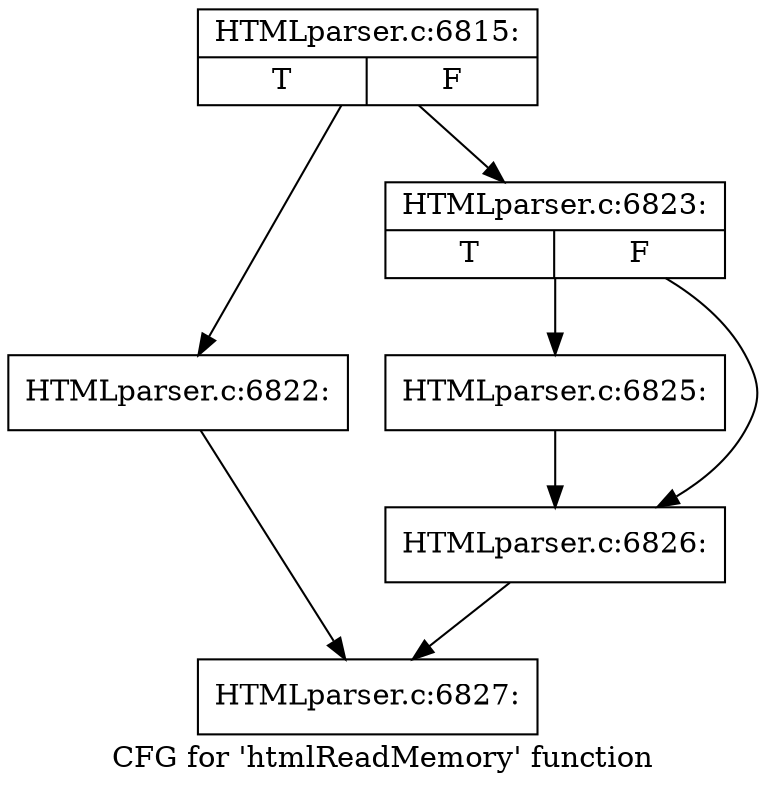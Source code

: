 digraph "CFG for 'htmlReadMemory' function" {
	label="CFG for 'htmlReadMemory' function";

	Node0x3d957b0 [shape=record,label="{HTMLparser.c:6815:|{<s0>T|<s1>F}}"];
	Node0x3d957b0 -> Node0x3d989e0;
	Node0x3d957b0 -> Node0x3d98de0;
	Node0x3d989e0 [shape=record,label="{HTMLparser.c:6822:}"];
	Node0x3d989e0 -> Node0x3d96be0;
	Node0x3d98de0 [shape=record,label="{HTMLparser.c:6823:|{<s0>T|<s1>F}}"];
	Node0x3d98de0 -> Node0x3d990f0;
	Node0x3d98de0 -> Node0x3d99140;
	Node0x3d990f0 [shape=record,label="{HTMLparser.c:6825:}"];
	Node0x3d990f0 -> Node0x3d99140;
	Node0x3d99140 [shape=record,label="{HTMLparser.c:6826:}"];
	Node0x3d99140 -> Node0x3d96be0;
	Node0x3d96be0 [shape=record,label="{HTMLparser.c:6827:}"];
}
